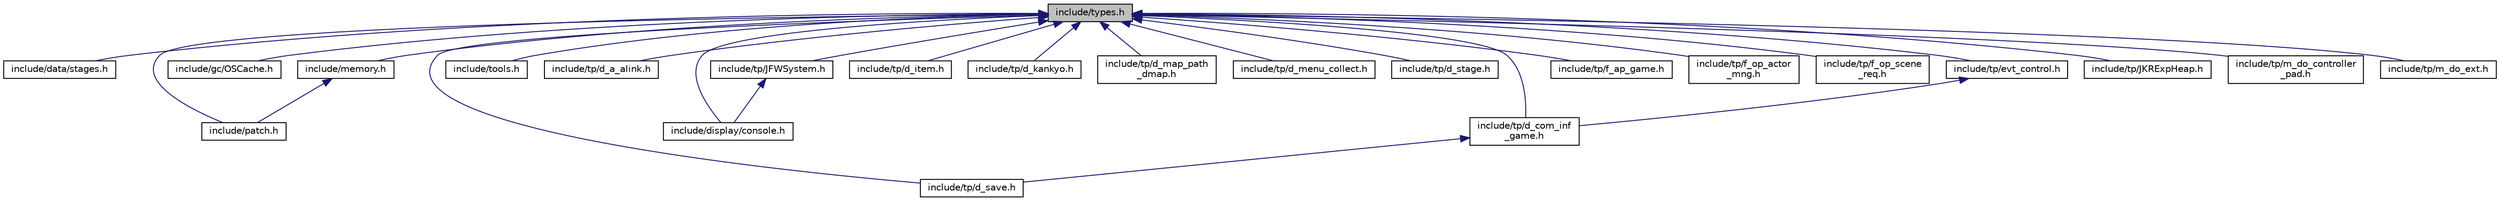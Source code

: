 digraph "include/types.h"
{
 // LATEX_PDF_SIZE
  edge [fontname="Helvetica",fontsize="10",labelfontname="Helvetica",labelfontsize="10"];
  node [fontname="Helvetica",fontsize="10",shape=record];
  Node1 [label="include/types.h",height=0.2,width=0.4,color="black", fillcolor="grey75", style="filled", fontcolor="black",tooltip="Dolphin OS style types."];
  Node1 -> Node2 [dir="back",color="midnightblue",fontsize="10",style="solid",fontname="Helvetica"];
  Node2 [label="include/data/stages.h",height=0.2,width=0.4,color="black", fillcolor="white", style="filled",URL="$d8/dcc/stages_8h.html",tooltip="Constants and definitions to work with stages."];
  Node1 -> Node3 [dir="back",color="midnightblue",fontsize="10",style="solid",fontname="Helvetica"];
  Node3 [label="include/display/console.h",height=0.2,width=0.4,color="black", fillcolor="white", style="filled",URL="$d0/de3/console_8h.html",tooltip="Wrapper functions for the."];
  Node1 -> Node4 [dir="back",color="midnightblue",fontsize="10",style="solid",fontname="Helvetica"];
  Node4 [label="include/gc/OSCache.h",height=0.2,width=0.4,color="black", fillcolor="white", style="filled",URL="$d0/dbe/OSCache_8h.html",tooltip="Holds OSCache definitions from dolphin OS."];
  Node1 -> Node5 [dir="back",color="midnightblue",fontsize="10",style="solid",fontname="Helvetica"];
  Node5 [label="include/memory.h",height=0.2,width=0.4,color="black", fillcolor="white", style="filled",URL="$dc/d18/memory_8h.html",tooltip=" "];
  Node5 -> Node6 [dir="back",color="midnightblue",fontsize="10",style="solid",fontname="Helvetica"];
  Node6 [label="include/patch.h",height=0.2,width=0.4,color="black", fillcolor="white", style="filled",URL="$df/dfd/patch_8h.html",tooltip="Useful for function hooking."];
  Node1 -> Node6 [dir="back",color="midnightblue",fontsize="10",style="solid",fontname="Helvetica"];
  Node1 -> Node7 [dir="back",color="midnightblue",fontsize="10",style="solid",fontname="Helvetica"];
  Node7 [label="include/tools.h",height=0.2,width=0.4,color="black", fillcolor="white", style="filled",URL="$d5/da5/tools_8h.html",tooltip="Various basic functions that can be useful."];
  Node1 -> Node8 [dir="back",color="midnightblue",fontsize="10",style="solid",fontname="Helvetica"];
  Node8 [label="include/tp/d_a_alink.h",height=0.2,width=0.4,color="black", fillcolor="white", style="filled",URL="$d4/d29/d__a__alink_8h.html",tooltip="Holds definitions about the d_a_alink field."];
  Node1 -> Node9 [dir="back",color="midnightblue",fontsize="10",style="solid",fontname="Helvetica"];
  Node9 [label="include/tp/d_com_inf\l_game.h",height=0.2,width=0.4,color="black", fillcolor="white", style="filled",URL="$dd/de1/d__com__inf__game_8h.html",tooltip="Holds general game information."];
  Node9 -> Node10 [dir="back",color="midnightblue",fontsize="10",style="solid",fontname="Helvetica"];
  Node10 [label="include/tp/d_save.h",height=0.2,width=0.4,color="black", fillcolor="white", style="filled",URL="$dd/dba/d__save_8h.html",tooltip="Holds symbols of the d_save field."];
  Node1 -> Node11 [dir="back",color="midnightblue",fontsize="10",style="solid",fontname="Helvetica"];
  Node11 [label="include/tp/d_item.h",height=0.2,width=0.4,color="black", fillcolor="white", style="filled",URL="$d0/dc1/d__item_8h.html",tooltip="Holds item specific functions and vars."];
  Node1 -> Node12 [dir="back",color="midnightblue",fontsize="10",style="solid",fontname="Helvetica"];
  Node12 [label="include/tp/d_kankyo.h",height=0.2,width=0.4,color="black", fillcolor="white", style="filled",URL="$d1/d06/d__kankyo_8h.html",tooltip="Kankyo field vars."];
  Node1 -> Node13 [dir="back",color="midnightblue",fontsize="10",style="solid",fontname="Helvetica"];
  Node13 [label="include/tp/d_map_path\l_dmap.h",height=0.2,width=0.4,color="black", fillcolor="white", style="filled",URL="$df/d36/d__map__path__dmap_8h.html",tooltip="Symbols of the d_map_path_dmap field."];
  Node1 -> Node14 [dir="back",color="midnightblue",fontsize="10",style="solid",fontname="Helvetica"];
  Node14 [label="include/tp/d_menu_collect.h",height=0.2,width=0.4,color="black", fillcolor="white", style="filled",URL="$d2/d4b/d__menu__collect_8h.html",tooltip="Symbols of the d_menu_collect field."];
  Node1 -> Node10 [dir="back",color="midnightblue",fontsize="10",style="solid",fontname="Helvetica"];
  Node1 -> Node15 [dir="back",color="midnightblue",fontsize="10",style="solid",fontname="Helvetica"];
  Node15 [label="include/tp/d_stage.h",height=0.2,width=0.4,color="black", fillcolor="white", style="filled",URL="$d5/def/d__stage_8h.html",tooltip="Stage related functions and fields."];
  Node1 -> Node16 [dir="back",color="midnightblue",fontsize="10",style="solid",fontname="Helvetica"];
  Node16 [label="include/tp/evt_control.h",height=0.2,width=0.4,color="black", fillcolor="white", style="filled",URL="$d7/d02/evt__control_8h.html",tooltip="Holds members event & cutscene control field."];
  Node16 -> Node9 [dir="back",color="midnightblue",fontsize="10",style="solid",fontname="Helvetica"];
  Node1 -> Node17 [dir="back",color="midnightblue",fontsize="10",style="solid",fontname="Helvetica"];
  Node17 [label="include/tp/f_ap_game.h",height=0.2,width=0.4,color="black", fillcolor="white", style="filled",URL="$d7/de3/f__ap__game_8h.html",tooltip="Holds symbols from the f_ap_game field."];
  Node1 -> Node18 [dir="back",color="midnightblue",fontsize="10",style="solid",fontname="Helvetica"];
  Node18 [label="include/tp/f_op_actor\l_mng.h",height=0.2,width=0.4,color="black", fillcolor="white", style="filled",URL="$dd/d4b/f__op__actor__mng_8h.html",tooltip="Holds symbols of the f_op_scene_req field."];
  Node1 -> Node19 [dir="back",color="midnightblue",fontsize="10",style="solid",fontname="Helvetica"];
  Node19 [label="include/tp/f_op_scene\l_req.h",height=0.2,width=0.4,color="black", fillcolor="white", style="filled",URL="$da/d27/f__op__scene__req_8h.html",tooltip="Holds symbols of the f_op_scene_req field."];
  Node1 -> Node20 [dir="back",color="midnightblue",fontsize="10",style="solid",fontname="Helvetica"];
  Node20 [label="include/tp/JFWSystem.h",height=0.2,width=0.4,color="black", fillcolor="white", style="filled",URL="$db/d73/JFWSystem_8h.html",tooltip="Holds symbols of the jfw_system field."];
  Node20 -> Node3 [dir="back",color="midnightblue",fontsize="10",style="solid",fontname="Helvetica"];
  Node1 -> Node21 [dir="back",color="midnightblue",fontsize="10",style="solid",fontname="Helvetica"];
  Node21 [label="include/tp/JKRExpHeap.h",height=0.2,width=0.4,color="black", fillcolor="white", style="filled",URL="$d8/d52/JKRExpHeap_8h.html",tooltip="Holds symbols of the JKRExpHeap field."];
  Node1 -> Node22 [dir="back",color="midnightblue",fontsize="10",style="solid",fontname="Helvetica"];
  Node22 [label="include/tp/m_do_controller\l_pad.h",height=0.2,width=0.4,color="black", fillcolor="white", style="filled",URL="$d5/d9c/m__do__controller__pad_8h.html",tooltip="Holds symbols related to the controller."];
  Node1 -> Node23 [dir="back",color="midnightblue",fontsize="10",style="solid",fontname="Helvetica"];
  Node23 [label="include/tp/m_do_ext.h",height=0.2,width=0.4,color="black", fillcolor="white", style="filled",URL="$dd/d4f/m__do__ext_8h.html",tooltip="Holds symbols of the m_do_ext field."];
}
